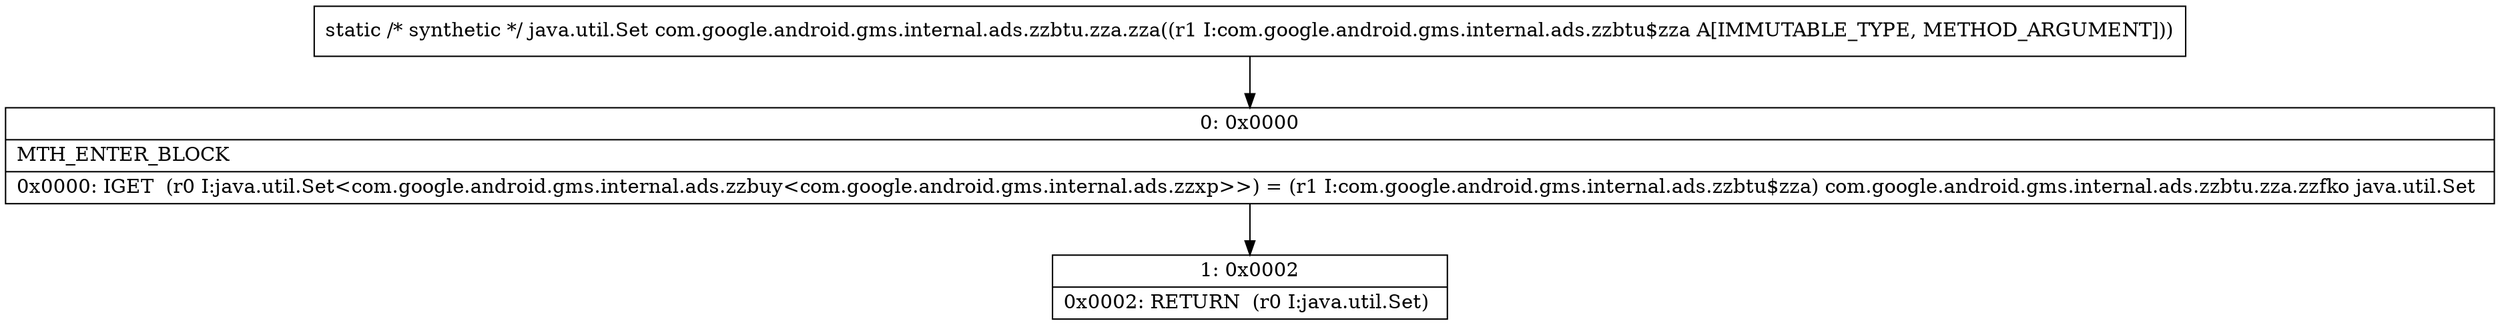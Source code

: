 digraph "CFG forcom.google.android.gms.internal.ads.zzbtu.zza.zza(Lcom\/google\/android\/gms\/internal\/ads\/zzbtu$zza;)Ljava\/util\/Set;" {
Node_0 [shape=record,label="{0\:\ 0x0000|MTH_ENTER_BLOCK\l|0x0000: IGET  (r0 I:java.util.Set\<com.google.android.gms.internal.ads.zzbuy\<com.google.android.gms.internal.ads.zzxp\>\>) = (r1 I:com.google.android.gms.internal.ads.zzbtu$zza) com.google.android.gms.internal.ads.zzbtu.zza.zzfko java.util.Set \l}"];
Node_1 [shape=record,label="{1\:\ 0x0002|0x0002: RETURN  (r0 I:java.util.Set) \l}"];
MethodNode[shape=record,label="{static \/* synthetic *\/ java.util.Set com.google.android.gms.internal.ads.zzbtu.zza.zza((r1 I:com.google.android.gms.internal.ads.zzbtu$zza A[IMMUTABLE_TYPE, METHOD_ARGUMENT])) }"];
MethodNode -> Node_0;
Node_0 -> Node_1;
}

